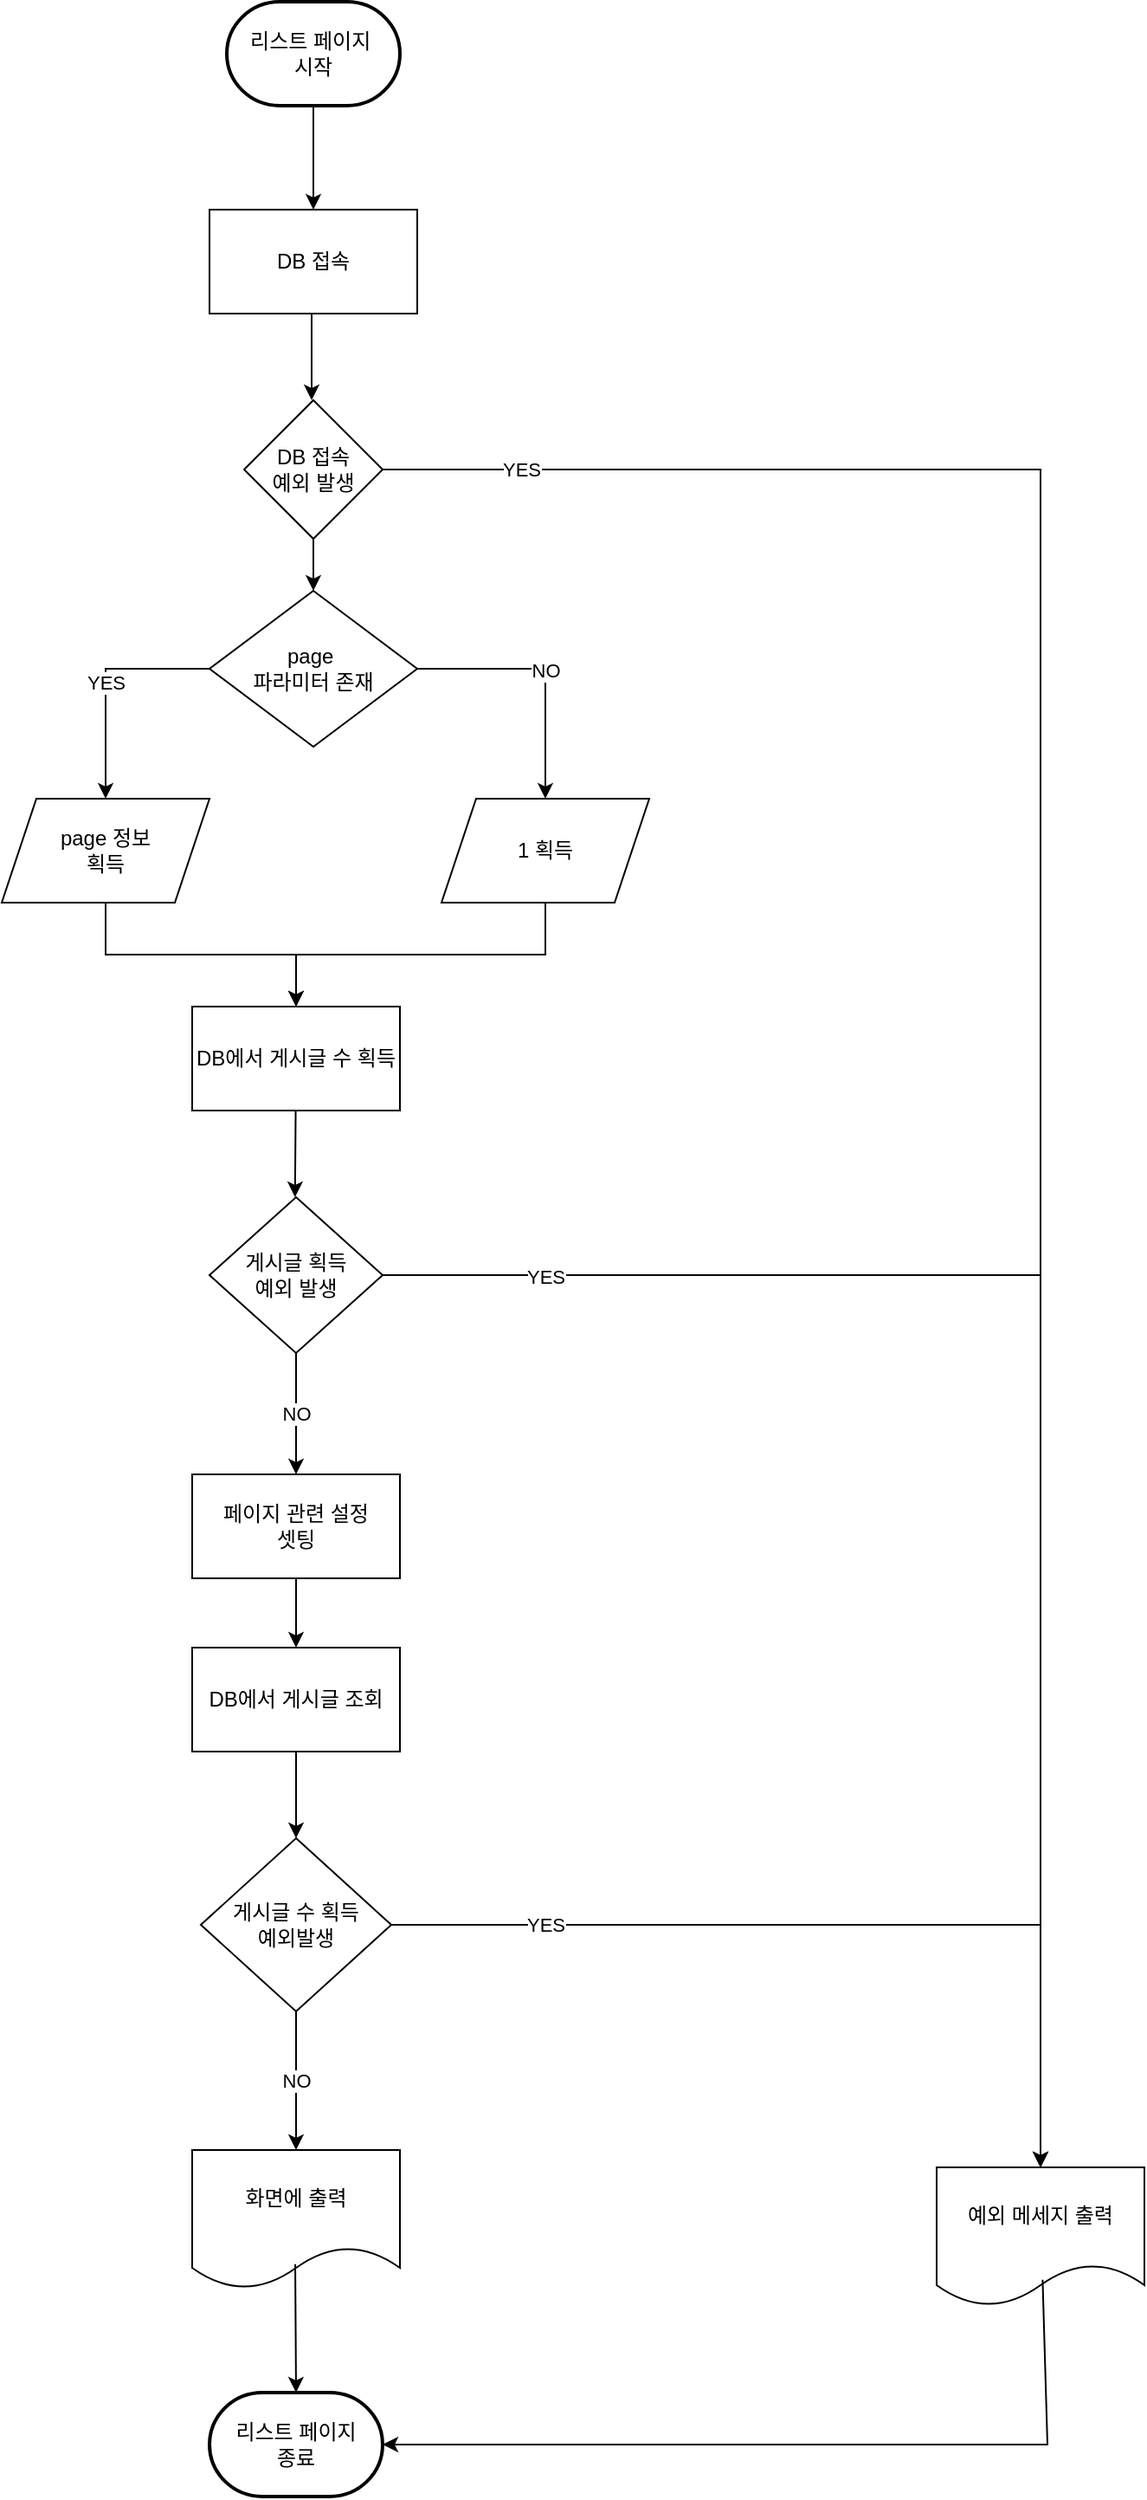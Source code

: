 <mxfile version="24.2.1" type="device">
  <diagram name="페이지-1" id="dLwvVa3FMsNBw7mWSEs0">
    <mxGraphModel dx="1055" dy="923" grid="1" gridSize="10" guides="1" tooltips="1" connect="1" arrows="1" fold="1" page="1" pageScale="1" pageWidth="827" pageHeight="1169" background="none" math="0" shadow="0">
      <root>
        <mxCell id="0" />
        <mxCell id="1" parent="0" />
        <mxCell id="kC7qSwGPLO-35ETYUKWl-1" value="리스트 페이지&amp;nbsp;&lt;div&gt;시작&lt;/div&gt;" style="strokeWidth=2;html=1;shape=mxgraph.flowchart.terminator;whiteSpace=wrap;" vertex="1" parent="1">
          <mxGeometry x="170" y="20" width="100" height="60" as="geometry" />
        </mxCell>
        <mxCell id="kC7qSwGPLO-35ETYUKWl-2" value="DB 접속" style="rounded=0;whiteSpace=wrap;html=1;" vertex="1" parent="1">
          <mxGeometry x="160" y="140" width="120" height="60" as="geometry" />
        </mxCell>
        <mxCell id="kC7qSwGPLO-35ETYUKWl-3" value="" style="endArrow=classic;html=1;rounded=0;exitX=0.5;exitY=1;exitDx=0;exitDy=0;exitPerimeter=0;entryX=0.5;entryY=0;entryDx=0;entryDy=0;" edge="1" parent="1" source="kC7qSwGPLO-35ETYUKWl-1" target="kC7qSwGPLO-35ETYUKWl-2">
          <mxGeometry width="50" height="50" relative="1" as="geometry">
            <mxPoint x="219.04" y="80.0" as="sourcePoint" />
            <mxPoint x="218" y="141" as="targetPoint" />
          </mxGeometry>
        </mxCell>
        <mxCell id="kC7qSwGPLO-35ETYUKWl-4" value="DB 접속&lt;div&gt;예외 발생&lt;/div&gt;" style="rhombus;whiteSpace=wrap;html=1;" vertex="1" parent="1">
          <mxGeometry x="180" y="250" width="80" height="80" as="geometry" />
        </mxCell>
        <mxCell id="kC7qSwGPLO-35ETYUKWl-6" value="" style="endArrow=classic;html=1;rounded=0;" edge="1" parent="1">
          <mxGeometry width="50" height="50" relative="1" as="geometry">
            <mxPoint x="219" y="200" as="sourcePoint" />
            <mxPoint x="219" y="250" as="targetPoint" />
          </mxGeometry>
        </mxCell>
        <mxCell id="kC7qSwGPLO-35ETYUKWl-8" value="예외 메세지 출력" style="shape=document;whiteSpace=wrap;html=1;boundedLbl=1;" vertex="1" parent="1">
          <mxGeometry x="580" y="1270" width="120" height="80" as="geometry" />
        </mxCell>
        <mxCell id="kC7qSwGPLO-35ETYUKWl-10" value="리스트 페이지&lt;div&gt;종료&lt;/div&gt;" style="strokeWidth=2;html=1;shape=mxgraph.flowchart.terminator;whiteSpace=wrap;" vertex="1" parent="1">
          <mxGeometry x="160" y="1400" width="100" height="60" as="geometry" />
        </mxCell>
        <mxCell id="kC7qSwGPLO-35ETYUKWl-13" value="page 정보&lt;div&gt;획득&lt;/div&gt;" style="shape=parallelogram;perimeter=parallelogramPerimeter;whiteSpace=wrap;html=1;fixedSize=1;" vertex="1" parent="1">
          <mxGeometry x="40" y="480" width="120" height="60" as="geometry" />
        </mxCell>
        <mxCell id="kC7qSwGPLO-35ETYUKWl-16" value="page&amp;nbsp;&lt;div&gt;파라미터 존재&lt;/div&gt;" style="rhombus;whiteSpace=wrap;html=1;" vertex="1" parent="1">
          <mxGeometry x="160" y="360" width="120" height="90" as="geometry" />
        </mxCell>
        <mxCell id="kC7qSwGPLO-35ETYUKWl-18" value="" style="endArrow=classic;html=1;rounded=0;entryX=0.5;entryY=0;entryDx=0;entryDy=0;exitX=0.5;exitY=1;exitDx=0;exitDy=0;" edge="1" parent="1" source="kC7qSwGPLO-35ETYUKWl-4" target="kC7qSwGPLO-35ETYUKWl-16">
          <mxGeometry width="50" height="50" relative="1" as="geometry">
            <mxPoint x="410" y="530" as="sourcePoint" />
            <mxPoint x="460" y="480" as="targetPoint" />
          </mxGeometry>
        </mxCell>
        <mxCell id="kC7qSwGPLO-35ETYUKWl-20" value="1 획득" style="shape=parallelogram;perimeter=parallelogramPerimeter;whiteSpace=wrap;html=1;fixedSize=1;" vertex="1" parent="1">
          <mxGeometry x="294" y="480" width="120" height="60" as="geometry" />
        </mxCell>
        <mxCell id="kC7qSwGPLO-35ETYUKWl-23" value="" style="endArrow=classic;html=1;rounded=0;exitX=0;exitY=0.5;exitDx=0;exitDy=0;entryX=0.5;entryY=0;entryDx=0;entryDy=0;" edge="1" parent="1" source="kC7qSwGPLO-35ETYUKWl-16" target="kC7qSwGPLO-35ETYUKWl-13">
          <mxGeometry relative="1" as="geometry">
            <mxPoint x="380" y="500" as="sourcePoint" />
            <mxPoint x="480" y="500" as="targetPoint" />
            <Array as="points">
              <mxPoint x="100" y="405" />
            </Array>
          </mxGeometry>
        </mxCell>
        <mxCell id="kC7qSwGPLO-35ETYUKWl-24" value="YES" style="edgeLabel;resizable=0;html=1;;align=center;verticalAlign=middle;" connectable="0" vertex="1" parent="kC7qSwGPLO-35ETYUKWl-23">
          <mxGeometry relative="1" as="geometry" />
        </mxCell>
        <mxCell id="kC7qSwGPLO-35ETYUKWl-25" value="" style="endArrow=classic;html=1;rounded=0;exitX=1;exitY=0.5;exitDx=0;exitDy=0;entryX=0.5;entryY=0;entryDx=0;entryDy=0;" edge="1" parent="1" source="kC7qSwGPLO-35ETYUKWl-16" target="kC7qSwGPLO-35ETYUKWl-20">
          <mxGeometry relative="1" as="geometry">
            <mxPoint x="380" y="500" as="sourcePoint" />
            <mxPoint x="480" y="500" as="targetPoint" />
            <Array as="points">
              <mxPoint x="354" y="405" />
            </Array>
          </mxGeometry>
        </mxCell>
        <mxCell id="kC7qSwGPLO-35ETYUKWl-26" value="NO" style="edgeLabel;resizable=0;html=1;;align=center;verticalAlign=middle;" connectable="0" vertex="1" parent="kC7qSwGPLO-35ETYUKWl-25">
          <mxGeometry relative="1" as="geometry" />
        </mxCell>
        <mxCell id="kC7qSwGPLO-35ETYUKWl-27" value="" style="endArrow=classic;html=1;rounded=0;exitX=1;exitY=0.5;exitDx=0;exitDy=0;entryX=0.5;entryY=0;entryDx=0;entryDy=0;" edge="1" parent="1" source="kC7qSwGPLO-35ETYUKWl-4" target="kC7qSwGPLO-35ETYUKWl-8">
          <mxGeometry relative="1" as="geometry">
            <mxPoint x="480" y="280" as="sourcePoint" />
            <mxPoint x="420" y="355" as="targetPoint" />
            <Array as="points">
              <mxPoint x="640" y="290" />
            </Array>
          </mxGeometry>
        </mxCell>
        <mxCell id="kC7qSwGPLO-35ETYUKWl-28" value="YES" style="edgeLabel;resizable=0;html=1;;align=center;verticalAlign=middle;" connectable="0" vertex="1" parent="kC7qSwGPLO-35ETYUKWl-27">
          <mxGeometry relative="1" as="geometry">
            <mxPoint x="-300" y="-300" as="offset" />
          </mxGeometry>
        </mxCell>
        <mxCell id="kC7qSwGPLO-35ETYUKWl-31" value="DB에서 게시글 수&lt;span style=&quot;background-color: initial;&quot;&gt;&amp;nbsp;획득&lt;/span&gt;" style="rounded=0;whiteSpace=wrap;html=1;" vertex="1" parent="1">
          <mxGeometry x="150" y="600" width="120" height="60" as="geometry" />
        </mxCell>
        <mxCell id="kC7qSwGPLO-35ETYUKWl-32" value="" style="endArrow=classic;html=1;rounded=0;exitX=0.5;exitY=1;exitDx=0;exitDy=0;entryX=0.5;entryY=0;entryDx=0;entryDy=0;" edge="1" parent="1" source="kC7qSwGPLO-35ETYUKWl-13" target="kC7qSwGPLO-35ETYUKWl-31">
          <mxGeometry width="50" height="50" relative="1" as="geometry">
            <mxPoint x="410" y="530" as="sourcePoint" />
            <mxPoint x="460" y="480" as="targetPoint" />
            <Array as="points">
              <mxPoint x="100" y="570" />
              <mxPoint x="210" y="570" />
            </Array>
          </mxGeometry>
        </mxCell>
        <mxCell id="kC7qSwGPLO-35ETYUKWl-33" value="" style="endArrow=classic;html=1;rounded=0;exitX=0.5;exitY=1;exitDx=0;exitDy=0;entryX=0.5;entryY=0;entryDx=0;entryDy=0;" edge="1" parent="1" source="kC7qSwGPLO-35ETYUKWl-20" target="kC7qSwGPLO-35ETYUKWl-31">
          <mxGeometry width="50" height="50" relative="1" as="geometry">
            <mxPoint x="410" y="530" as="sourcePoint" />
            <mxPoint x="460" y="480" as="targetPoint" />
            <Array as="points">
              <mxPoint x="354" y="570" />
              <mxPoint x="210" y="570" />
            </Array>
          </mxGeometry>
        </mxCell>
        <mxCell id="kC7qSwGPLO-35ETYUKWl-34" value="페이지 관련 설정&lt;div&gt;셋팅&lt;/div&gt;" style="rounded=0;whiteSpace=wrap;html=1;" vertex="1" parent="1">
          <mxGeometry x="150" y="870" width="120" height="60" as="geometry" />
        </mxCell>
        <mxCell id="kC7qSwGPLO-35ETYUKWl-35" value="" style="endArrow=classic;html=1;rounded=0;entryX=0.494;entryY=0;entryDx=0;entryDy=0;entryPerimeter=0;" edge="1" parent="1" source="kC7qSwGPLO-35ETYUKWl-31" target="kC7qSwGPLO-35ETYUKWl-43">
          <mxGeometry width="50" height="50" relative="1" as="geometry">
            <mxPoint x="210" y="660" as="sourcePoint" />
            <mxPoint x="209.41" y="720" as="targetPoint" />
          </mxGeometry>
        </mxCell>
        <mxCell id="kC7qSwGPLO-35ETYUKWl-36" value="DB에서 게시글 조회" style="rounded=0;whiteSpace=wrap;html=1;" vertex="1" parent="1">
          <mxGeometry x="150" y="970" width="120" height="60" as="geometry" />
        </mxCell>
        <mxCell id="kC7qSwGPLO-35ETYUKWl-37" value="화면에 출력" style="shape=document;whiteSpace=wrap;html=1;boundedLbl=1;" vertex="1" parent="1">
          <mxGeometry x="150" y="1260" width="120" height="80" as="geometry" />
        </mxCell>
        <mxCell id="kC7qSwGPLO-35ETYUKWl-38" value="" style="endArrow=classic;html=1;rounded=0;exitX=0.5;exitY=1;exitDx=0;exitDy=0;entryX=0.5;entryY=0;entryDx=0;entryDy=0;" edge="1" parent="1" source="kC7qSwGPLO-35ETYUKWl-36" target="kC7qSwGPLO-35ETYUKWl-48">
          <mxGeometry width="50" height="50" relative="1" as="geometry">
            <mxPoint x="360" y="1010" as="sourcePoint" />
            <mxPoint x="210" y="1090" as="targetPoint" />
          </mxGeometry>
        </mxCell>
        <mxCell id="kC7qSwGPLO-35ETYUKWl-39" value="" style="endArrow=classic;html=1;rounded=0;exitX=0.5;exitY=1;exitDx=0;exitDy=0;entryX=0.5;entryY=0;entryDx=0;entryDy=0;" edge="1" parent="1" source="kC7qSwGPLO-35ETYUKWl-34" target="kC7qSwGPLO-35ETYUKWl-36">
          <mxGeometry width="50" height="50" relative="1" as="geometry">
            <mxPoint x="360" y="1010" as="sourcePoint" />
            <mxPoint x="410" y="960" as="targetPoint" />
          </mxGeometry>
        </mxCell>
        <mxCell id="kC7qSwGPLO-35ETYUKWl-40" value="" style="endArrow=classic;html=1;rounded=0;exitX=0.51;exitY=0.811;exitDx=0;exitDy=0;exitPerimeter=0;entryX=1;entryY=0.5;entryDx=0;entryDy=0;entryPerimeter=0;" edge="1" parent="1" source="kC7qSwGPLO-35ETYUKWl-8" target="kC7qSwGPLO-35ETYUKWl-10">
          <mxGeometry width="50" height="50" relative="1" as="geometry">
            <mxPoint x="420" y="960" as="sourcePoint" />
            <mxPoint x="470" y="910" as="targetPoint" />
            <Array as="points">
              <mxPoint x="644" y="1430" />
            </Array>
          </mxGeometry>
        </mxCell>
        <mxCell id="kC7qSwGPLO-35ETYUKWl-41" value="" style="endArrow=classic;html=1;rounded=0;entryX=0.5;entryY=0;entryDx=0;entryDy=0;entryPerimeter=0;exitX=0.496;exitY=0.824;exitDx=0;exitDy=0;exitPerimeter=0;" edge="1" parent="1" source="kC7qSwGPLO-35ETYUKWl-37" target="kC7qSwGPLO-35ETYUKWl-10">
          <mxGeometry width="50" height="50" relative="1" as="geometry">
            <mxPoint x="170" y="1360" as="sourcePoint" />
            <mxPoint x="350" y="1130" as="targetPoint" />
          </mxGeometry>
        </mxCell>
        <mxCell id="kC7qSwGPLO-35ETYUKWl-43" value="게시글 획득&lt;div&gt;예외 발생&lt;/div&gt;" style="rhombus;whiteSpace=wrap;html=1;" vertex="1" parent="1">
          <mxGeometry x="160" y="710" width="100" height="90" as="geometry" />
        </mxCell>
        <mxCell id="kC7qSwGPLO-35ETYUKWl-44" value="" style="endArrow=classic;html=1;rounded=0;exitX=1;exitY=0.5;exitDx=0;exitDy=0;entryX=0.5;entryY=0;entryDx=0;entryDy=0;" edge="1" parent="1" source="kC7qSwGPLO-35ETYUKWl-43" target="kC7qSwGPLO-35ETYUKWl-8">
          <mxGeometry relative="1" as="geometry">
            <mxPoint x="414" y="690" as="sourcePoint" />
            <mxPoint x="650" y="760" as="targetPoint" />
            <Array as="points">
              <mxPoint x="640" y="755" />
            </Array>
          </mxGeometry>
        </mxCell>
        <mxCell id="kC7qSwGPLO-35ETYUKWl-45" value="YES" style="edgeLabel;resizable=0;html=1;;align=center;verticalAlign=middle;" connectable="0" vertex="1" parent="kC7qSwGPLO-35ETYUKWl-44">
          <mxGeometry relative="1" as="geometry">
            <mxPoint x="-286" y="-67" as="offset" />
          </mxGeometry>
        </mxCell>
        <mxCell id="kC7qSwGPLO-35ETYUKWl-46" value="" style="endArrow=classic;html=1;rounded=0;exitX=0.5;exitY=1;exitDx=0;exitDy=0;entryX=0.5;entryY=0;entryDx=0;entryDy=0;" edge="1" parent="1" source="kC7qSwGPLO-35ETYUKWl-43" target="kC7qSwGPLO-35ETYUKWl-34">
          <mxGeometry relative="1" as="geometry">
            <mxPoint x="339" y="840" as="sourcePoint" />
            <mxPoint x="413" y="915" as="targetPoint" />
            <Array as="points" />
          </mxGeometry>
        </mxCell>
        <mxCell id="kC7qSwGPLO-35ETYUKWl-47" value="NO" style="edgeLabel;resizable=0;html=1;;align=center;verticalAlign=middle;" connectable="0" vertex="1" parent="kC7qSwGPLO-35ETYUKWl-46">
          <mxGeometry relative="1" as="geometry" />
        </mxCell>
        <mxCell id="kC7qSwGPLO-35ETYUKWl-48" value="게시글 수 획득&lt;div&gt;예외발생&lt;/div&gt;" style="rhombus;whiteSpace=wrap;html=1;" vertex="1" parent="1">
          <mxGeometry x="155" y="1080" width="110" height="100" as="geometry" />
        </mxCell>
        <mxCell id="kC7qSwGPLO-35ETYUKWl-49" value="" style="endArrow=classic;html=1;rounded=0;exitX=1;exitY=0.5;exitDx=0;exitDy=0;" edge="1" parent="1" source="kC7qSwGPLO-35ETYUKWl-48" target="kC7qSwGPLO-35ETYUKWl-8">
          <mxGeometry relative="1" as="geometry">
            <mxPoint x="270" y="765" as="sourcePoint" />
            <mxPoint x="650" y="850" as="targetPoint" />
            <Array as="points">
              <mxPoint x="640" y="1130" />
            </Array>
          </mxGeometry>
        </mxCell>
        <mxCell id="kC7qSwGPLO-35ETYUKWl-50" value="YES" style="edgeLabel;resizable=0;html=1;;align=center;verticalAlign=middle;" connectable="0" vertex="1" parent="kC7qSwGPLO-35ETYUKWl-49">
          <mxGeometry relative="1" as="geometry">
            <mxPoint x="-169" as="offset" />
          </mxGeometry>
        </mxCell>
        <mxCell id="kC7qSwGPLO-35ETYUKWl-52" value="" style="endArrow=classic;html=1;rounded=0;entryX=0.5;entryY=0;entryDx=0;entryDy=0;" edge="1" parent="1" source="kC7qSwGPLO-35ETYUKWl-48" target="kC7qSwGPLO-35ETYUKWl-37">
          <mxGeometry relative="1" as="geometry">
            <mxPoint x="209.41" y="1180" as="sourcePoint" />
            <mxPoint x="209.41" y="1250" as="targetPoint" />
            <Array as="points" />
          </mxGeometry>
        </mxCell>
        <mxCell id="kC7qSwGPLO-35ETYUKWl-53" value="NO" style="edgeLabel;resizable=0;html=1;;align=center;verticalAlign=middle;" connectable="0" vertex="1" parent="kC7qSwGPLO-35ETYUKWl-52">
          <mxGeometry relative="1" as="geometry" />
        </mxCell>
      </root>
    </mxGraphModel>
  </diagram>
</mxfile>

